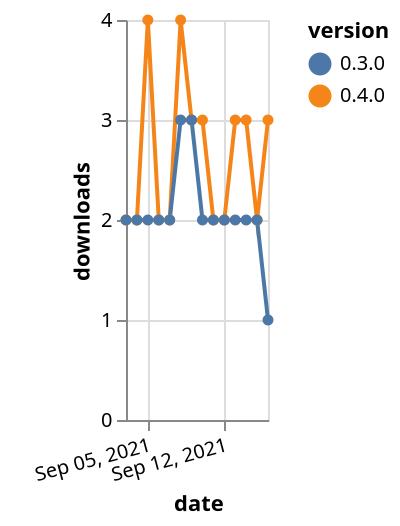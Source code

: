 {"$schema": "https://vega.github.io/schema/vega-lite/v5.json", "description": "A simple bar chart with embedded data.", "data": {"values": [{"date": "2021-09-03", "total": 2560, "delta": 2, "version": "0.4.0"}, {"date": "2021-09-04", "total": 2562, "delta": 2, "version": "0.4.0"}, {"date": "2021-09-05", "total": 2566, "delta": 4, "version": "0.4.0"}, {"date": "2021-09-06", "total": 2568, "delta": 2, "version": "0.4.0"}, {"date": "2021-09-07", "total": 2570, "delta": 2, "version": "0.4.0"}, {"date": "2021-09-08", "total": 2574, "delta": 4, "version": "0.4.0"}, {"date": "2021-09-09", "total": 2577, "delta": 3, "version": "0.4.0"}, {"date": "2021-09-10", "total": 2580, "delta": 3, "version": "0.4.0"}, {"date": "2021-09-11", "total": 2582, "delta": 2, "version": "0.4.0"}, {"date": "2021-09-12", "total": 2584, "delta": 2, "version": "0.4.0"}, {"date": "2021-09-13", "total": 2587, "delta": 3, "version": "0.4.0"}, {"date": "2021-09-14", "total": 2590, "delta": 3, "version": "0.4.0"}, {"date": "2021-09-15", "total": 2592, "delta": 2, "version": "0.4.0"}, {"date": "2021-09-16", "total": 2595, "delta": 3, "version": "0.4.0"}, {"date": "2021-09-03", "total": 2401, "delta": 2, "version": "0.3.0"}, {"date": "2021-09-04", "total": 2403, "delta": 2, "version": "0.3.0"}, {"date": "2021-09-05", "total": 2405, "delta": 2, "version": "0.3.0"}, {"date": "2021-09-06", "total": 2407, "delta": 2, "version": "0.3.0"}, {"date": "2021-09-07", "total": 2409, "delta": 2, "version": "0.3.0"}, {"date": "2021-09-08", "total": 2412, "delta": 3, "version": "0.3.0"}, {"date": "2021-09-09", "total": 2415, "delta": 3, "version": "0.3.0"}, {"date": "2021-09-10", "total": 2417, "delta": 2, "version": "0.3.0"}, {"date": "2021-09-11", "total": 2419, "delta": 2, "version": "0.3.0"}, {"date": "2021-09-12", "total": 2421, "delta": 2, "version": "0.3.0"}, {"date": "2021-09-13", "total": 2423, "delta": 2, "version": "0.3.0"}, {"date": "2021-09-14", "total": 2425, "delta": 2, "version": "0.3.0"}, {"date": "2021-09-15", "total": 2427, "delta": 2, "version": "0.3.0"}, {"date": "2021-09-16", "total": 2428, "delta": 1, "version": "0.3.0"}]}, "width": "container", "mark": {"type": "line", "point": {"filled": true}}, "encoding": {"x": {"field": "date", "type": "temporal", "timeUnit": "yearmonthdate", "title": "date", "axis": {"labelAngle": -15}}, "y": {"field": "delta", "type": "quantitative", "title": "downloads"}, "color": {"field": "version", "type": "nominal"}, "tooltip": {"field": "delta"}}}